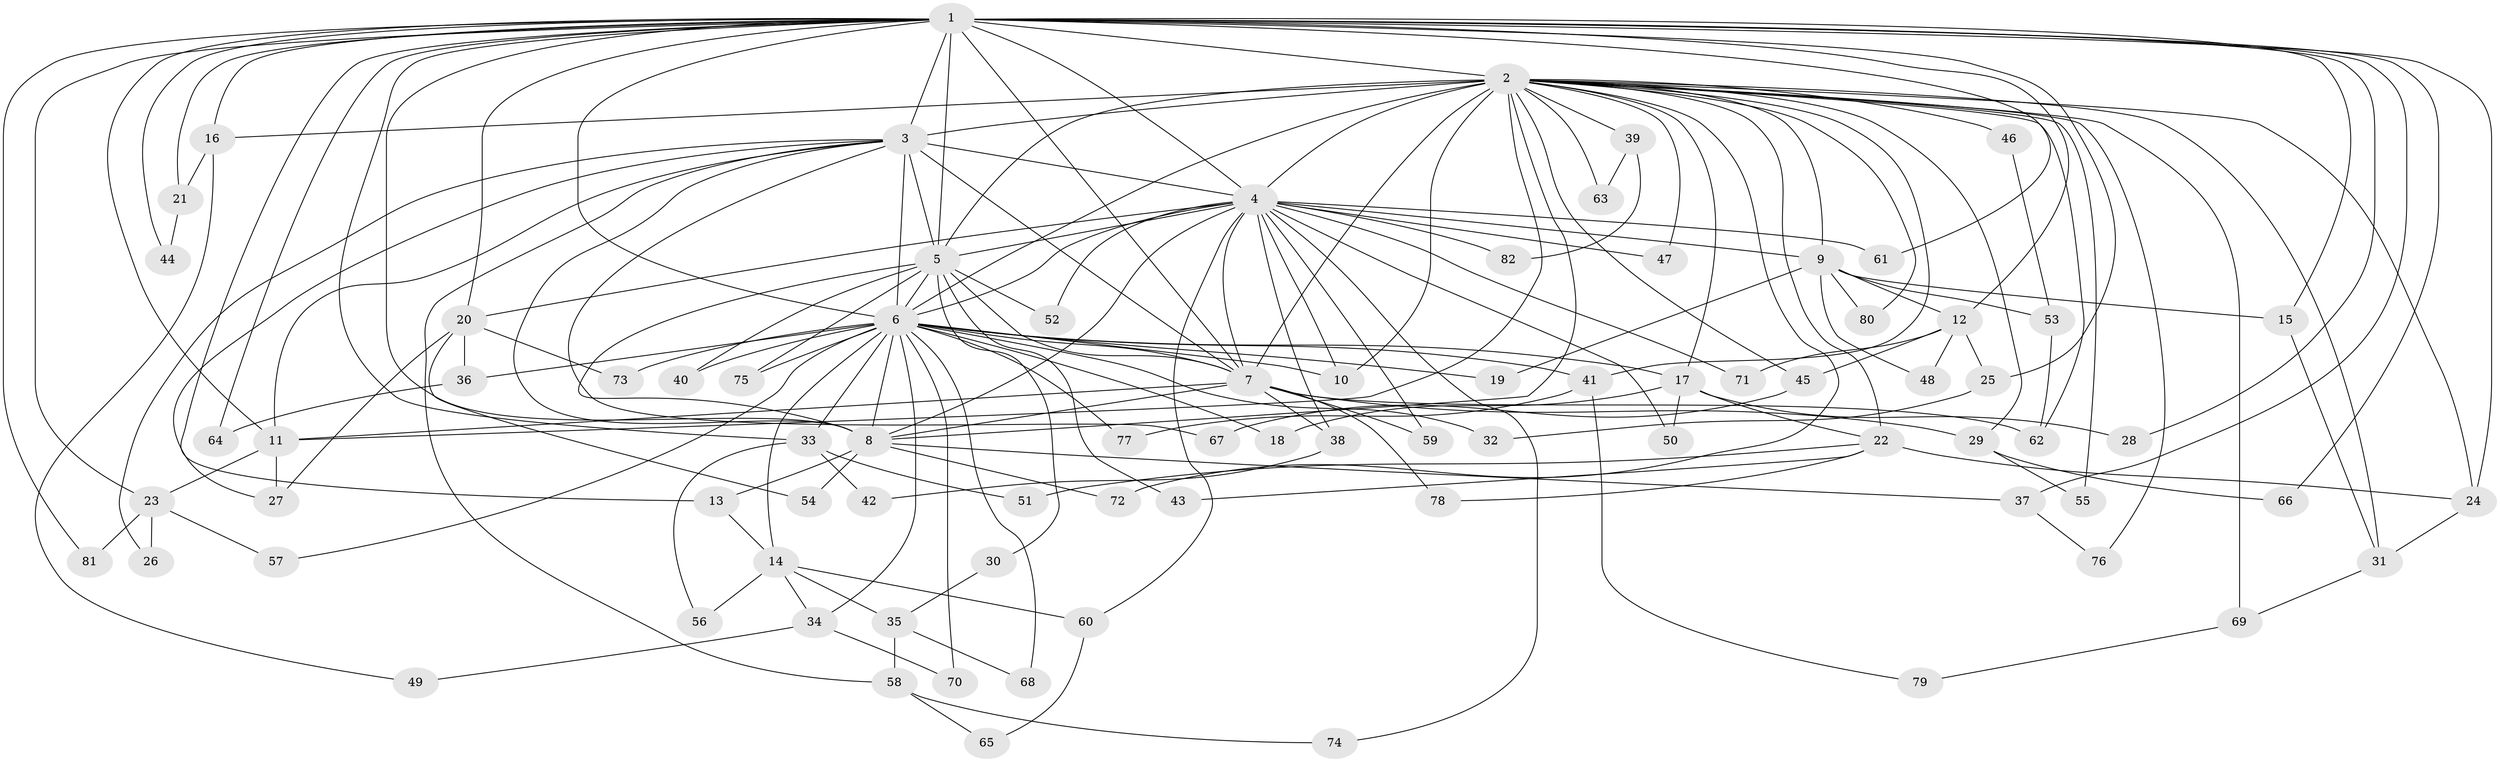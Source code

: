 // original degree distribution, {26: 0.008620689655172414, 30: 0.008620689655172414, 16: 0.008620689655172414, 19: 0.02586206896551724, 24: 0.008620689655172414, 18: 0.008620689655172414, 28: 0.008620689655172414, 17: 0.008620689655172414, 2: 0.5603448275862069, 11: 0.008620689655172414, 3: 0.15517241379310345, 6: 0.05172413793103448, 4: 0.11206896551724138, 5: 0.02586206896551724}
// Generated by graph-tools (version 1.1) at 2025/49/03/04/25 22:49:25]
// undirected, 82 vertices, 180 edges
graph export_dot {
  node [color=gray90,style=filled];
  1;
  2;
  3;
  4;
  5;
  6;
  7;
  8;
  9;
  10;
  11;
  12;
  13;
  14;
  15;
  16;
  17;
  18;
  19;
  20;
  21;
  22;
  23;
  24;
  25;
  26;
  27;
  28;
  29;
  30;
  31;
  32;
  33;
  34;
  35;
  36;
  37;
  38;
  39;
  40;
  41;
  42;
  43;
  44;
  45;
  46;
  47;
  48;
  49;
  50;
  51;
  52;
  53;
  54;
  55;
  56;
  57;
  58;
  59;
  60;
  61;
  62;
  63;
  64;
  65;
  66;
  67;
  68;
  69;
  70;
  71;
  72;
  73;
  74;
  75;
  76;
  77;
  78;
  79;
  80;
  81;
  82;
  1 -- 2 [weight=8.0];
  1 -- 3 [weight=2.0];
  1 -- 4 [weight=2.0];
  1 -- 5 [weight=2.0];
  1 -- 6 [weight=3.0];
  1 -- 7 [weight=2.0];
  1 -- 8 [weight=3.0];
  1 -- 11 [weight=2.0];
  1 -- 12 [weight=1.0];
  1 -- 13 [weight=1.0];
  1 -- 15 [weight=1.0];
  1 -- 16 [weight=1.0];
  1 -- 20 [weight=1.0];
  1 -- 21 [weight=1.0];
  1 -- 23 [weight=1.0];
  1 -- 24 [weight=1.0];
  1 -- 25 [weight=1.0];
  1 -- 28 [weight=1.0];
  1 -- 33 [weight=1.0];
  1 -- 37 [weight=1.0];
  1 -- 44 [weight=1.0];
  1 -- 61 [weight=1.0];
  1 -- 64 [weight=1.0];
  1 -- 66 [weight=1.0];
  1 -- 81 [weight=1.0];
  2 -- 3 [weight=3.0];
  2 -- 4 [weight=3.0];
  2 -- 5 [weight=5.0];
  2 -- 6 [weight=3.0];
  2 -- 7 [weight=2.0];
  2 -- 8 [weight=4.0];
  2 -- 9 [weight=4.0];
  2 -- 10 [weight=1.0];
  2 -- 11 [weight=1.0];
  2 -- 16 [weight=1.0];
  2 -- 17 [weight=1.0];
  2 -- 22 [weight=1.0];
  2 -- 24 [weight=1.0];
  2 -- 29 [weight=1.0];
  2 -- 31 [weight=1.0];
  2 -- 39 [weight=2.0];
  2 -- 41 [weight=1.0];
  2 -- 45 [weight=1.0];
  2 -- 46 [weight=2.0];
  2 -- 47 [weight=1.0];
  2 -- 55 [weight=1.0];
  2 -- 62 [weight=1.0];
  2 -- 63 [weight=1.0];
  2 -- 69 [weight=1.0];
  2 -- 72 [weight=1.0];
  2 -- 76 [weight=1.0];
  2 -- 80 [weight=1.0];
  3 -- 4 [weight=1.0];
  3 -- 5 [weight=1.0];
  3 -- 6 [weight=1.0];
  3 -- 7 [weight=2.0];
  3 -- 8 [weight=1.0];
  3 -- 11 [weight=1.0];
  3 -- 26 [weight=1.0];
  3 -- 27 [weight=1.0];
  3 -- 58 [weight=1.0];
  3 -- 67 [weight=1.0];
  4 -- 5 [weight=1.0];
  4 -- 6 [weight=1.0];
  4 -- 7 [weight=2.0];
  4 -- 8 [weight=1.0];
  4 -- 9 [weight=1.0];
  4 -- 10 [weight=1.0];
  4 -- 20 [weight=1.0];
  4 -- 38 [weight=1.0];
  4 -- 47 [weight=1.0];
  4 -- 50 [weight=1.0];
  4 -- 52 [weight=1.0];
  4 -- 59 [weight=1.0];
  4 -- 60 [weight=1.0];
  4 -- 61 [weight=1.0];
  4 -- 71 [weight=1.0];
  4 -- 74 [weight=1.0];
  4 -- 82 [weight=1.0];
  5 -- 6 [weight=1.0];
  5 -- 7 [weight=2.0];
  5 -- 8 [weight=1.0];
  5 -- 30 [weight=1.0];
  5 -- 40 [weight=1.0];
  5 -- 43 [weight=1.0];
  5 -- 52 [weight=1.0];
  5 -- 75 [weight=1.0];
  6 -- 7 [weight=1.0];
  6 -- 8 [weight=1.0];
  6 -- 10 [weight=1.0];
  6 -- 14 [weight=1.0];
  6 -- 17 [weight=1.0];
  6 -- 18 [weight=1.0];
  6 -- 19 [weight=1.0];
  6 -- 32 [weight=1.0];
  6 -- 33 [weight=1.0];
  6 -- 34 [weight=1.0];
  6 -- 36 [weight=1.0];
  6 -- 40 [weight=1.0];
  6 -- 41 [weight=1.0];
  6 -- 57 [weight=1.0];
  6 -- 68 [weight=1.0];
  6 -- 70 [weight=1.0];
  6 -- 73 [weight=1.0];
  6 -- 75 [weight=1.0];
  6 -- 77 [weight=1.0];
  7 -- 8 [weight=2.0];
  7 -- 11 [weight=1.0];
  7 -- 29 [weight=1.0];
  7 -- 38 [weight=1.0];
  7 -- 59 [weight=1.0];
  7 -- 62 [weight=1.0];
  7 -- 78 [weight=1.0];
  8 -- 13 [weight=1.0];
  8 -- 37 [weight=1.0];
  8 -- 54 [weight=1.0];
  8 -- 72 [weight=1.0];
  9 -- 12 [weight=1.0];
  9 -- 15 [weight=1.0];
  9 -- 19 [weight=1.0];
  9 -- 48 [weight=1.0];
  9 -- 53 [weight=1.0];
  9 -- 80 [weight=1.0];
  11 -- 23 [weight=1.0];
  11 -- 27 [weight=1.0];
  12 -- 25 [weight=1.0];
  12 -- 45 [weight=1.0];
  12 -- 48 [weight=1.0];
  12 -- 71 [weight=1.0];
  13 -- 14 [weight=1.0];
  14 -- 34 [weight=1.0];
  14 -- 35 [weight=1.0];
  14 -- 56 [weight=1.0];
  14 -- 60 [weight=1.0];
  15 -- 31 [weight=1.0];
  16 -- 21 [weight=1.0];
  16 -- 49 [weight=1.0];
  17 -- 18 [weight=1.0];
  17 -- 22 [weight=1.0];
  17 -- 28 [weight=1.0];
  17 -- 50 [weight=1.0];
  20 -- 27 [weight=1.0];
  20 -- 36 [weight=1.0];
  20 -- 54 [weight=1.0];
  20 -- 73 [weight=1.0];
  21 -- 44 [weight=1.0];
  22 -- 24 [weight=1.0];
  22 -- 43 [weight=1.0];
  22 -- 51 [weight=1.0];
  22 -- 78 [weight=1.0];
  23 -- 26 [weight=1.0];
  23 -- 57 [weight=1.0];
  23 -- 81 [weight=1.0];
  24 -- 31 [weight=1.0];
  25 -- 32 [weight=1.0];
  29 -- 55 [weight=1.0];
  29 -- 66 [weight=1.0];
  30 -- 35 [weight=1.0];
  31 -- 69 [weight=1.0];
  33 -- 42 [weight=1.0];
  33 -- 51 [weight=1.0];
  33 -- 56 [weight=1.0];
  34 -- 49 [weight=1.0];
  34 -- 70 [weight=1.0];
  35 -- 58 [weight=1.0];
  35 -- 68 [weight=1.0];
  36 -- 64 [weight=1.0];
  37 -- 76 [weight=1.0];
  38 -- 42 [weight=1.0];
  39 -- 63 [weight=1.0];
  39 -- 82 [weight=1.0];
  41 -- 77 [weight=1.0];
  41 -- 79 [weight=1.0];
  45 -- 67 [weight=1.0];
  46 -- 53 [weight=1.0];
  53 -- 62 [weight=1.0];
  58 -- 65 [weight=1.0];
  58 -- 74 [weight=1.0];
  60 -- 65 [weight=1.0];
  69 -- 79 [weight=1.0];
}
